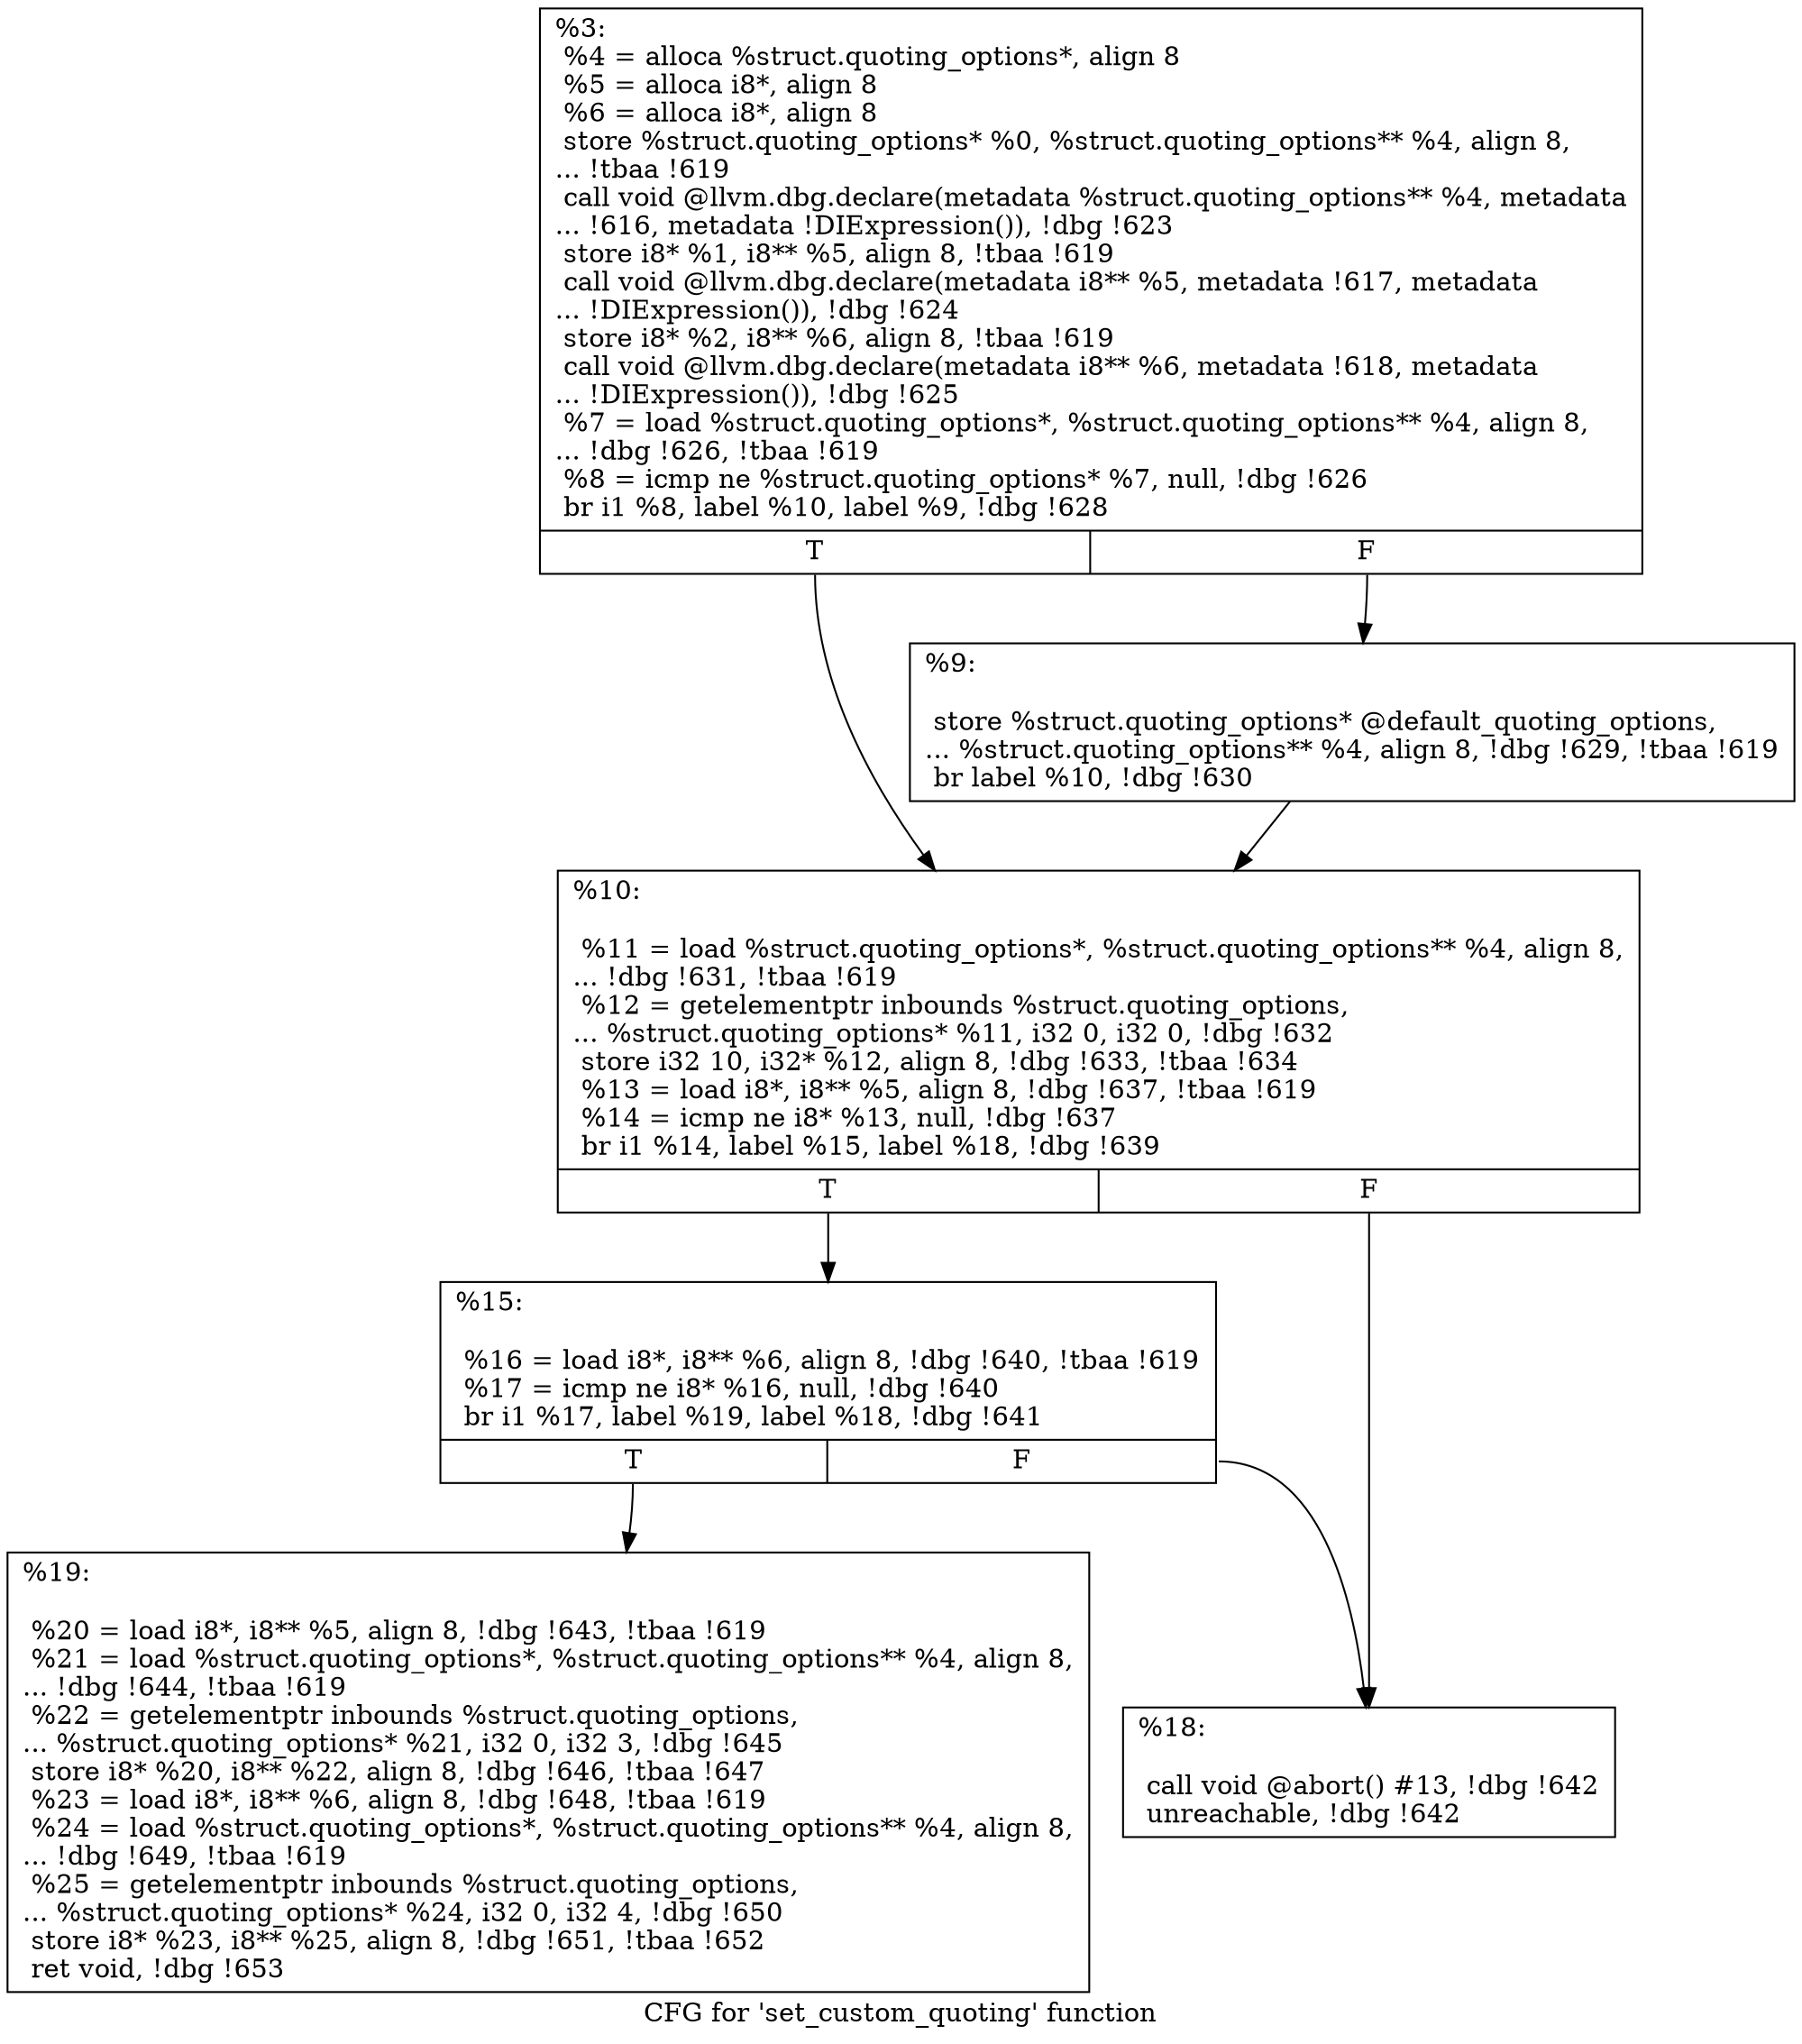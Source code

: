 digraph "CFG for 'set_custom_quoting' function" {
	label="CFG for 'set_custom_quoting' function";

	Node0x1429150 [shape=record,label="{%3:\l  %4 = alloca %struct.quoting_options*, align 8\l  %5 = alloca i8*, align 8\l  %6 = alloca i8*, align 8\l  store %struct.quoting_options* %0, %struct.quoting_options** %4, align 8,\l... !tbaa !619\l  call void @llvm.dbg.declare(metadata %struct.quoting_options** %4, metadata\l... !616, metadata !DIExpression()), !dbg !623\l  store i8* %1, i8** %5, align 8, !tbaa !619\l  call void @llvm.dbg.declare(metadata i8** %5, metadata !617, metadata\l... !DIExpression()), !dbg !624\l  store i8* %2, i8** %6, align 8, !tbaa !619\l  call void @llvm.dbg.declare(metadata i8** %6, metadata !618, metadata\l... !DIExpression()), !dbg !625\l  %7 = load %struct.quoting_options*, %struct.quoting_options** %4, align 8,\l... !dbg !626, !tbaa !619\l  %8 = icmp ne %struct.quoting_options* %7, null, !dbg !626\l  br i1 %8, label %10, label %9, !dbg !628\l|{<s0>T|<s1>F}}"];
	Node0x1429150:s0 -> Node0x142a850;
	Node0x1429150:s1 -> Node0x142a800;
	Node0x142a800 [shape=record,label="{%9:\l\l  store %struct.quoting_options* @default_quoting_options,\l... %struct.quoting_options** %4, align 8, !dbg !629, !tbaa !619\l  br label %10, !dbg !630\l}"];
	Node0x142a800 -> Node0x142a850;
	Node0x142a850 [shape=record,label="{%10:\l\l  %11 = load %struct.quoting_options*, %struct.quoting_options** %4, align 8,\l... !dbg !631, !tbaa !619\l  %12 = getelementptr inbounds %struct.quoting_options,\l... %struct.quoting_options* %11, i32 0, i32 0, !dbg !632\l  store i32 10, i32* %12, align 8, !dbg !633, !tbaa !634\l  %13 = load i8*, i8** %5, align 8, !dbg !637, !tbaa !619\l  %14 = icmp ne i8* %13, null, !dbg !637\l  br i1 %14, label %15, label %18, !dbg !639\l|{<s0>T|<s1>F}}"];
	Node0x142a850:s0 -> Node0x142a8a0;
	Node0x142a850:s1 -> Node0x142a8f0;
	Node0x142a8a0 [shape=record,label="{%15:\l\l  %16 = load i8*, i8** %6, align 8, !dbg !640, !tbaa !619\l  %17 = icmp ne i8* %16, null, !dbg !640\l  br i1 %17, label %19, label %18, !dbg !641\l|{<s0>T|<s1>F}}"];
	Node0x142a8a0:s0 -> Node0x142a940;
	Node0x142a8a0:s1 -> Node0x142a8f0;
	Node0x142a8f0 [shape=record,label="{%18:\l\l  call void @abort() #13, !dbg !642\l  unreachable, !dbg !642\l}"];
	Node0x142a940 [shape=record,label="{%19:\l\l  %20 = load i8*, i8** %5, align 8, !dbg !643, !tbaa !619\l  %21 = load %struct.quoting_options*, %struct.quoting_options** %4, align 8,\l... !dbg !644, !tbaa !619\l  %22 = getelementptr inbounds %struct.quoting_options,\l... %struct.quoting_options* %21, i32 0, i32 3, !dbg !645\l  store i8* %20, i8** %22, align 8, !dbg !646, !tbaa !647\l  %23 = load i8*, i8** %6, align 8, !dbg !648, !tbaa !619\l  %24 = load %struct.quoting_options*, %struct.quoting_options** %4, align 8,\l... !dbg !649, !tbaa !619\l  %25 = getelementptr inbounds %struct.quoting_options,\l... %struct.quoting_options* %24, i32 0, i32 4, !dbg !650\l  store i8* %23, i8** %25, align 8, !dbg !651, !tbaa !652\l  ret void, !dbg !653\l}"];
}
